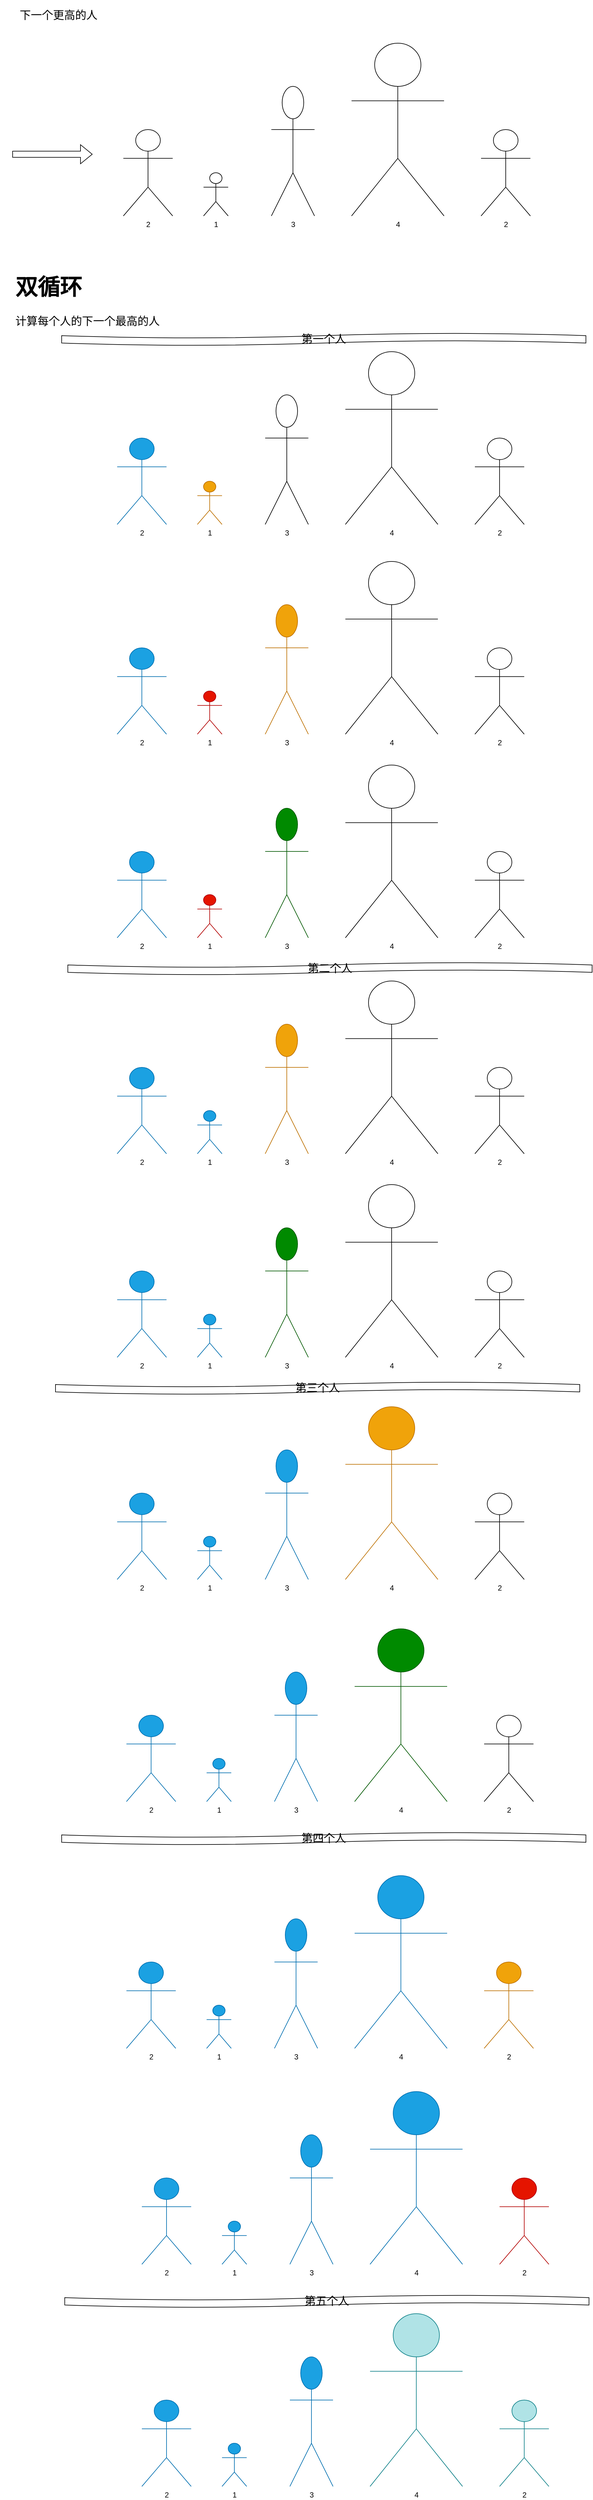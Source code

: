 <mxfile version="16.4.3" type="github">
  <diagram id="8E8_sRI90_55GNX4Epzp" name="Page-1">
    <mxGraphModel dx="1214" dy="590" grid="1" gridSize="10" guides="1" tooltips="1" connect="1" arrows="1" fold="1" page="1" pageScale="1" pageWidth="1654" pageHeight="2336" math="0" shadow="0">
      <root>
        <mxCell id="0" />
        <mxCell id="1" parent="0" />
        <mxCell id="j7X08_WBb5YQLfzkwUFs-14" value="" style="shape=flexArrow;endArrow=classic;html=1;rounded=0;" edge="1" parent="1">
          <mxGeometry width="50" height="50" relative="1" as="geometry">
            <mxPoint x="30" y="290" as="sourcePoint" />
            <mxPoint x="160" y="290" as="targetPoint" />
          </mxGeometry>
        </mxCell>
        <mxCell id="j7X08_WBb5YQLfzkwUFs-15" value="下一个更高的人" style="text;html=1;strokeColor=none;fillColor=none;align=center;verticalAlign=middle;whiteSpace=wrap;rounded=0;fontSize=18;" vertex="1" parent="1">
          <mxGeometry x="10" y="40" width="190" height="50" as="geometry" />
        </mxCell>
        <mxCell id="j7X08_WBb5YQLfzkwUFs-16" value="" style="group" vertex="1" connectable="0" parent="1">
          <mxGeometry x="210" y="110" width="660" height="280" as="geometry" />
        </mxCell>
        <mxCell id="j7X08_WBb5YQLfzkwUFs-2" value="2" style="shape=umlActor;verticalLabelPosition=bottom;verticalAlign=top;html=1;outlineConnect=0;" vertex="1" parent="j7X08_WBb5YQLfzkwUFs-16">
          <mxGeometry y="140" width="80" height="140" as="geometry" />
        </mxCell>
        <mxCell id="j7X08_WBb5YQLfzkwUFs-3" value="4" style="shape=umlActor;verticalLabelPosition=bottom;verticalAlign=top;html=1;outlineConnect=0;" vertex="1" parent="j7X08_WBb5YQLfzkwUFs-16">
          <mxGeometry x="370" width="150" height="280" as="geometry" />
        </mxCell>
        <mxCell id="j7X08_WBb5YQLfzkwUFs-9" value="1" style="shape=umlActor;verticalLabelPosition=bottom;verticalAlign=top;html=1;outlineConnect=0;aspect=fixed;" vertex="1" parent="j7X08_WBb5YQLfzkwUFs-16">
          <mxGeometry x="130" y="210" width="40" height="70" as="geometry" />
        </mxCell>
        <mxCell id="j7X08_WBb5YQLfzkwUFs-10" value="3" style="shape=umlActor;verticalLabelPosition=bottom;verticalAlign=top;html=1;outlineConnect=0;" vertex="1" parent="j7X08_WBb5YQLfzkwUFs-16">
          <mxGeometry x="240" y="70" width="70" height="210" as="geometry" />
        </mxCell>
        <mxCell id="j7X08_WBb5YQLfzkwUFs-11" value="2" style="shape=umlActor;verticalLabelPosition=bottom;verticalAlign=top;html=1;outlineConnect=0;" vertex="1" parent="j7X08_WBb5YQLfzkwUFs-16">
          <mxGeometry x="580" y="140" width="80" height="140" as="geometry" />
        </mxCell>
        <mxCell id="j7X08_WBb5YQLfzkwUFs-18" value="&lt;h1&gt;双循环&lt;/h1&gt;&lt;p&gt;计算每个人的下一个最高的人&lt;/p&gt;" style="text;html=1;strokeColor=none;fillColor=none;spacing=5;spacingTop=-20;whiteSpace=wrap;overflow=hidden;rounded=0;fontSize=18;" vertex="1" parent="1">
          <mxGeometry x="30" y="470" width="250" height="110" as="geometry" />
        </mxCell>
        <mxCell id="j7X08_WBb5YQLfzkwUFs-20" value="2&lt;br&gt;" style="shape=umlActor;verticalLabelPosition=bottom;verticalAlign=top;html=1;outlineConnect=0;fillColor=#1ba1e2;strokeColor=#006EAF;fontColor=#0A0A0A;" vertex="1" parent="1">
          <mxGeometry x="200" y="750" width="80" height="140" as="geometry" />
        </mxCell>
        <mxCell id="j7X08_WBb5YQLfzkwUFs-21" value="4" style="shape=umlActor;verticalLabelPosition=bottom;verticalAlign=top;html=1;outlineConnect=0;" vertex="1" parent="1">
          <mxGeometry x="570" y="610" width="150" height="280" as="geometry" />
        </mxCell>
        <mxCell id="j7X08_WBb5YQLfzkwUFs-22" value="1" style="shape=umlActor;verticalLabelPosition=bottom;verticalAlign=top;html=1;outlineConnect=0;aspect=fixed;fillColor=#f0a30a;strokeColor=#BD7000;fontColor=#000000;" vertex="1" parent="1">
          <mxGeometry x="330" y="820" width="40" height="70" as="geometry" />
        </mxCell>
        <mxCell id="j7X08_WBb5YQLfzkwUFs-23" value="3" style="shape=umlActor;verticalLabelPosition=bottom;verticalAlign=top;html=1;outlineConnect=0;" vertex="1" parent="1">
          <mxGeometry x="440" y="680" width="70" height="210" as="geometry" />
        </mxCell>
        <mxCell id="j7X08_WBb5YQLfzkwUFs-24" value="2" style="shape=umlActor;verticalLabelPosition=bottom;verticalAlign=top;html=1;outlineConnect=0;" vertex="1" parent="1">
          <mxGeometry x="780" y="750" width="80" height="140" as="geometry" />
        </mxCell>
        <mxCell id="j7X08_WBb5YQLfzkwUFs-25" value="2" style="shape=umlActor;verticalLabelPosition=bottom;verticalAlign=top;html=1;outlineConnect=0;fillColor=#1ba1e2;strokeColor=#006EAF;fontColor=#0A0A0A;" vertex="1" parent="1">
          <mxGeometry x="200" y="1090" width="80" height="140" as="geometry" />
        </mxCell>
        <mxCell id="j7X08_WBb5YQLfzkwUFs-26" value="4" style="shape=umlActor;verticalLabelPosition=bottom;verticalAlign=top;html=1;outlineConnect=0;" vertex="1" parent="1">
          <mxGeometry x="570" y="950" width="150" height="280" as="geometry" />
        </mxCell>
        <mxCell id="j7X08_WBb5YQLfzkwUFs-27" value="1" style="shape=umlActor;verticalLabelPosition=bottom;verticalAlign=top;html=1;outlineConnect=0;aspect=fixed;fillColor=#e51400;strokeColor=#B20000;fontColor=#000000;" vertex="1" parent="1">
          <mxGeometry x="330" y="1160" width="40" height="70" as="geometry" />
        </mxCell>
        <mxCell id="j7X08_WBb5YQLfzkwUFs-28" value="3" style="shape=umlActor;verticalLabelPosition=bottom;verticalAlign=top;html=1;outlineConnect=0;fillColor=#f0a30a;strokeColor=#BD7000;fontColor=#000000;" vertex="1" parent="1">
          <mxGeometry x="440" y="1020" width="70" height="210" as="geometry" />
        </mxCell>
        <mxCell id="j7X08_WBb5YQLfzkwUFs-29" value="2" style="shape=umlActor;verticalLabelPosition=bottom;verticalAlign=top;html=1;outlineConnect=0;" vertex="1" parent="1">
          <mxGeometry x="780" y="1090" width="80" height="140" as="geometry" />
        </mxCell>
        <mxCell id="j7X08_WBb5YQLfzkwUFs-35" value="2" style="shape=umlActor;verticalLabelPosition=bottom;verticalAlign=top;html=1;outlineConnect=0;fillColor=#1ba1e2;strokeColor=#006EAF;fontColor=#000000;" vertex="1" parent="1">
          <mxGeometry x="200" y="1420" width="80" height="140" as="geometry" />
        </mxCell>
        <mxCell id="j7X08_WBb5YQLfzkwUFs-36" value="4" style="shape=umlActor;verticalLabelPosition=bottom;verticalAlign=top;html=1;outlineConnect=0;" vertex="1" parent="1">
          <mxGeometry x="570" y="1280" width="150" height="280" as="geometry" />
        </mxCell>
        <mxCell id="j7X08_WBb5YQLfzkwUFs-37" value="1" style="shape=umlActor;verticalLabelPosition=bottom;verticalAlign=top;html=1;outlineConnect=0;aspect=fixed;fillColor=#e51400;strokeColor=#B20000;fontColor=#000000;" vertex="1" parent="1">
          <mxGeometry x="330" y="1490" width="40" height="70" as="geometry" />
        </mxCell>
        <mxCell id="j7X08_WBb5YQLfzkwUFs-38" value="3" style="shape=umlActor;verticalLabelPosition=bottom;verticalAlign=top;html=1;outlineConnect=0;fillColor=#008a00;strokeColor=#005700;fontColor=#000000;" vertex="1" parent="1">
          <mxGeometry x="440" y="1350" width="70" height="210" as="geometry" />
        </mxCell>
        <mxCell id="j7X08_WBb5YQLfzkwUFs-39" value="2" style="shape=umlActor;verticalLabelPosition=bottom;verticalAlign=top;html=1;outlineConnect=0;" vertex="1" parent="1">
          <mxGeometry x="780" y="1420" width="80" height="140" as="geometry" />
        </mxCell>
        <mxCell id="j7X08_WBb5YQLfzkwUFs-42" value="2&lt;br&gt;" style="shape=umlActor;verticalLabelPosition=bottom;verticalAlign=top;html=1;outlineConnect=0;fillColor=#1ba1e2;strokeColor=#006EAF;fontColor=#0A0A0A;" vertex="1" parent="1">
          <mxGeometry x="200" y="1770" width="80" height="140" as="geometry" />
        </mxCell>
        <mxCell id="j7X08_WBb5YQLfzkwUFs-43" value="4" style="shape=umlActor;verticalLabelPosition=bottom;verticalAlign=top;html=1;outlineConnect=0;" vertex="1" parent="1">
          <mxGeometry x="570" y="1630" width="150" height="280" as="geometry" />
        </mxCell>
        <mxCell id="j7X08_WBb5YQLfzkwUFs-44" value="1" style="shape=umlActor;verticalLabelPosition=bottom;verticalAlign=top;html=1;outlineConnect=0;aspect=fixed;fillColor=#1ba1e2;strokeColor=#006EAF;fontColor=#000000;" vertex="1" parent="1">
          <mxGeometry x="330" y="1840" width="40" height="70" as="geometry" />
        </mxCell>
        <mxCell id="j7X08_WBb5YQLfzkwUFs-45" value="3" style="shape=umlActor;verticalLabelPosition=bottom;verticalAlign=top;html=1;outlineConnect=0;fillColor=#f0a30a;fontColor=#000000;strokeColor=#BD7000;" vertex="1" parent="1">
          <mxGeometry x="440" y="1700" width="70" height="210" as="geometry" />
        </mxCell>
        <mxCell id="j7X08_WBb5YQLfzkwUFs-46" value="2" style="shape=umlActor;verticalLabelPosition=bottom;verticalAlign=top;html=1;outlineConnect=0;" vertex="1" parent="1">
          <mxGeometry x="780" y="1770" width="80" height="140" as="geometry" />
        </mxCell>
        <mxCell id="j7X08_WBb5YQLfzkwUFs-47" value="2&lt;br&gt;" style="shape=umlActor;verticalLabelPosition=bottom;verticalAlign=top;html=1;outlineConnect=0;fillColor=#1ba1e2;strokeColor=#006EAF;fontColor=#0A0A0A;" vertex="1" parent="1">
          <mxGeometry x="200" y="2100" width="80" height="140" as="geometry" />
        </mxCell>
        <mxCell id="j7X08_WBb5YQLfzkwUFs-48" value="4" style="shape=umlActor;verticalLabelPosition=bottom;verticalAlign=top;html=1;outlineConnect=0;" vertex="1" parent="1">
          <mxGeometry x="570" y="1960" width="150" height="280" as="geometry" />
        </mxCell>
        <mxCell id="j7X08_WBb5YQLfzkwUFs-49" value="1" style="shape=umlActor;verticalLabelPosition=bottom;verticalAlign=top;html=1;outlineConnect=0;aspect=fixed;fillColor=#1ba1e2;strokeColor=#006EAF;fontColor=#000000;" vertex="1" parent="1">
          <mxGeometry x="330" y="2170" width="40" height="70" as="geometry" />
        </mxCell>
        <mxCell id="j7X08_WBb5YQLfzkwUFs-50" value="3" style="shape=umlActor;verticalLabelPosition=bottom;verticalAlign=top;html=1;outlineConnect=0;fillColor=#008a00;fontColor=#000000;strokeColor=#005700;" vertex="1" parent="1">
          <mxGeometry x="440" y="2030" width="70" height="210" as="geometry" />
        </mxCell>
        <mxCell id="j7X08_WBb5YQLfzkwUFs-51" value="2" style="shape=umlActor;verticalLabelPosition=bottom;verticalAlign=top;html=1;outlineConnect=0;" vertex="1" parent="1">
          <mxGeometry x="780" y="2100" width="80" height="140" as="geometry" />
        </mxCell>
        <mxCell id="j7X08_WBb5YQLfzkwUFs-52" value="第二个人" style="shape=tape;whiteSpace=wrap;html=1;fontSize=18;fontColor=#000000;" vertex="1" parent="1">
          <mxGeometry x="120" y="1600" width="850" height="20" as="geometry" />
        </mxCell>
        <mxCell id="j7X08_WBb5YQLfzkwUFs-59" value="第一个人" style="shape=tape;whiteSpace=wrap;html=1;fontSize=18;fontColor=#000000;" vertex="1" parent="1">
          <mxGeometry x="110" y="580" width="850" height="20" as="geometry" />
        </mxCell>
        <mxCell id="j7X08_WBb5YQLfzkwUFs-60" value="第三个人" style="shape=tape;whiteSpace=wrap;html=1;fontSize=18;fontColor=#000000;" vertex="1" parent="1">
          <mxGeometry x="100" y="2280" width="850" height="20" as="geometry" />
        </mxCell>
        <mxCell id="j7X08_WBb5YQLfzkwUFs-61" value="2&lt;br&gt;" style="shape=umlActor;verticalLabelPosition=bottom;verticalAlign=top;html=1;outlineConnect=0;fillColor=#1ba1e2;strokeColor=#006EAF;fontColor=#0A0A0A;" vertex="1" parent="1">
          <mxGeometry x="200" y="2460" width="80" height="140" as="geometry" />
        </mxCell>
        <mxCell id="j7X08_WBb5YQLfzkwUFs-62" value="4" style="shape=umlActor;verticalLabelPosition=bottom;verticalAlign=top;html=1;outlineConnect=0;fillColor=#f0a30a;fontColor=#000000;strokeColor=#BD7000;" vertex="1" parent="1">
          <mxGeometry x="570" y="2320" width="150" height="280" as="geometry" />
        </mxCell>
        <mxCell id="j7X08_WBb5YQLfzkwUFs-63" value="1" style="shape=umlActor;verticalLabelPosition=bottom;verticalAlign=top;html=1;outlineConnect=0;aspect=fixed;fillColor=#1ba1e2;strokeColor=#006EAF;fontColor=#000000;" vertex="1" parent="1">
          <mxGeometry x="330" y="2530" width="40" height="70" as="geometry" />
        </mxCell>
        <mxCell id="j7X08_WBb5YQLfzkwUFs-64" value="3" style="shape=umlActor;verticalLabelPosition=bottom;verticalAlign=top;html=1;outlineConnect=0;fillColor=#1ba1e2;fontColor=#000000;strokeColor=#006EAF;" vertex="1" parent="1">
          <mxGeometry x="440" y="2390" width="70" height="210" as="geometry" />
        </mxCell>
        <mxCell id="j7X08_WBb5YQLfzkwUFs-65" value="2" style="shape=umlActor;verticalLabelPosition=bottom;verticalAlign=top;html=1;outlineConnect=0;" vertex="1" parent="1">
          <mxGeometry x="780" y="2460" width="80" height="140" as="geometry" />
        </mxCell>
        <mxCell id="j7X08_WBb5YQLfzkwUFs-66" value="2&lt;br&gt;" style="shape=umlActor;verticalLabelPosition=bottom;verticalAlign=top;html=1;outlineConnect=0;fillColor=#1ba1e2;strokeColor=#006EAF;fontColor=#0A0A0A;" vertex="1" parent="1">
          <mxGeometry x="215" y="2820" width="80" height="140" as="geometry" />
        </mxCell>
        <mxCell id="j7X08_WBb5YQLfzkwUFs-67" value="4" style="shape=umlActor;verticalLabelPosition=bottom;verticalAlign=top;html=1;outlineConnect=0;fillColor=#008a00;fontColor=#000000;strokeColor=#005700;" vertex="1" parent="1">
          <mxGeometry x="585" y="2680" width="150" height="280" as="geometry" />
        </mxCell>
        <mxCell id="j7X08_WBb5YQLfzkwUFs-68" value="1" style="shape=umlActor;verticalLabelPosition=bottom;verticalAlign=top;html=1;outlineConnect=0;aspect=fixed;fillColor=#1ba1e2;strokeColor=#006EAF;fontColor=#000000;" vertex="1" parent="1">
          <mxGeometry x="345" y="2890" width="40" height="70" as="geometry" />
        </mxCell>
        <mxCell id="j7X08_WBb5YQLfzkwUFs-69" value="3" style="shape=umlActor;verticalLabelPosition=bottom;verticalAlign=top;html=1;outlineConnect=0;fillColor=#1ba1e2;fontColor=#000000;strokeColor=#006EAF;" vertex="1" parent="1">
          <mxGeometry x="455" y="2750" width="70" height="210" as="geometry" />
        </mxCell>
        <mxCell id="j7X08_WBb5YQLfzkwUFs-70" value="2" style="shape=umlActor;verticalLabelPosition=bottom;verticalAlign=top;html=1;outlineConnect=0;" vertex="1" parent="1">
          <mxGeometry x="795" y="2820" width="80" height="140" as="geometry" />
        </mxCell>
        <mxCell id="j7X08_WBb5YQLfzkwUFs-71" value="第四个人" style="shape=tape;whiteSpace=wrap;html=1;fontSize=18;fontColor=#000000;" vertex="1" parent="1">
          <mxGeometry x="110" y="3010" width="850" height="20" as="geometry" />
        </mxCell>
        <mxCell id="j7X08_WBb5YQLfzkwUFs-72" value="2&lt;br&gt;" style="shape=umlActor;verticalLabelPosition=bottom;verticalAlign=top;html=1;outlineConnect=0;fillColor=#1ba1e2;strokeColor=#006EAF;fontColor=#0A0A0A;" vertex="1" parent="1">
          <mxGeometry x="215" y="3220" width="80" height="140" as="geometry" />
        </mxCell>
        <mxCell id="j7X08_WBb5YQLfzkwUFs-73" value="4" style="shape=umlActor;verticalLabelPosition=bottom;verticalAlign=top;html=1;outlineConnect=0;fillColor=#1ba1e2;fontColor=#000000;strokeColor=#006EAF;" vertex="1" parent="1">
          <mxGeometry x="585" y="3080" width="150" height="280" as="geometry" />
        </mxCell>
        <mxCell id="j7X08_WBb5YQLfzkwUFs-74" value="1" style="shape=umlActor;verticalLabelPosition=bottom;verticalAlign=top;html=1;outlineConnect=0;aspect=fixed;fillColor=#1ba1e2;strokeColor=#006EAF;fontColor=#000000;" vertex="1" parent="1">
          <mxGeometry x="345" y="3290" width="40" height="70" as="geometry" />
        </mxCell>
        <mxCell id="j7X08_WBb5YQLfzkwUFs-75" value="3" style="shape=umlActor;verticalLabelPosition=bottom;verticalAlign=top;html=1;outlineConnect=0;fillColor=#1ba1e2;fontColor=#000000;strokeColor=#006EAF;" vertex="1" parent="1">
          <mxGeometry x="455" y="3150" width="70" height="210" as="geometry" />
        </mxCell>
        <mxCell id="j7X08_WBb5YQLfzkwUFs-76" value="2" style="shape=umlActor;verticalLabelPosition=bottom;verticalAlign=top;html=1;outlineConnect=0;fillColor=#f0a30a;fontColor=#000000;strokeColor=#BD7000;" vertex="1" parent="1">
          <mxGeometry x="795" y="3220" width="80" height="140" as="geometry" />
        </mxCell>
        <mxCell id="j7X08_WBb5YQLfzkwUFs-77" value="2&lt;br&gt;" style="shape=umlActor;verticalLabelPosition=bottom;verticalAlign=top;html=1;outlineConnect=0;fillColor=#1ba1e2;strokeColor=#006EAF;fontColor=#0A0A0A;" vertex="1" parent="1">
          <mxGeometry x="240" y="3570" width="80" height="140" as="geometry" />
        </mxCell>
        <mxCell id="j7X08_WBb5YQLfzkwUFs-78" value="4" style="shape=umlActor;verticalLabelPosition=bottom;verticalAlign=top;html=1;outlineConnect=0;fillColor=#1ba1e2;fontColor=#000000;strokeColor=#006EAF;" vertex="1" parent="1">
          <mxGeometry x="610" y="3430" width="150" height="280" as="geometry" />
        </mxCell>
        <mxCell id="j7X08_WBb5YQLfzkwUFs-79" value="1" style="shape=umlActor;verticalLabelPosition=bottom;verticalAlign=top;html=1;outlineConnect=0;aspect=fixed;fillColor=#1ba1e2;strokeColor=#006EAF;fontColor=#000000;" vertex="1" parent="1">
          <mxGeometry x="370" y="3640" width="40" height="70" as="geometry" />
        </mxCell>
        <mxCell id="j7X08_WBb5YQLfzkwUFs-80" value="3" style="shape=umlActor;verticalLabelPosition=bottom;verticalAlign=top;html=1;outlineConnect=0;fillColor=#1ba1e2;fontColor=#000000;strokeColor=#006EAF;" vertex="1" parent="1">
          <mxGeometry x="480" y="3500" width="70" height="210" as="geometry" />
        </mxCell>
        <mxCell id="j7X08_WBb5YQLfzkwUFs-81" value="2" style="shape=umlActor;verticalLabelPosition=bottom;verticalAlign=top;html=1;outlineConnect=0;fillColor=#e51400;fontColor=#000000;strokeColor=#B20000;" vertex="1" parent="1">
          <mxGeometry x="820" y="3570" width="80" height="140" as="geometry" />
        </mxCell>
        <mxCell id="j7X08_WBb5YQLfzkwUFs-82" value="第五个人" style="shape=tape;whiteSpace=wrap;html=1;fontSize=18;fontColor=#000000;" vertex="1" parent="1">
          <mxGeometry x="115" y="3760" width="850" height="20" as="geometry" />
        </mxCell>
        <mxCell id="j7X08_WBb5YQLfzkwUFs-83" value="2&lt;br&gt;" style="shape=umlActor;verticalLabelPosition=bottom;verticalAlign=top;html=1;outlineConnect=0;fillColor=#1ba1e2;strokeColor=#006EAF;fontColor=#0A0A0A;" vertex="1" parent="1">
          <mxGeometry x="240" y="3930" width="80" height="140" as="geometry" />
        </mxCell>
        <mxCell id="j7X08_WBb5YQLfzkwUFs-84" value="4" style="shape=umlActor;verticalLabelPosition=bottom;verticalAlign=top;html=1;outlineConnect=0;fillColor=#b0e3e6;strokeColor=#0e8088;" vertex="1" parent="1">
          <mxGeometry x="610" y="3790" width="150" height="280" as="geometry" />
        </mxCell>
        <mxCell id="j7X08_WBb5YQLfzkwUFs-85" value="1" style="shape=umlActor;verticalLabelPosition=bottom;verticalAlign=top;html=1;outlineConnect=0;aspect=fixed;fillColor=#1ba1e2;strokeColor=#006EAF;fontColor=#000000;" vertex="1" parent="1">
          <mxGeometry x="370" y="4000" width="40" height="70" as="geometry" />
        </mxCell>
        <mxCell id="j7X08_WBb5YQLfzkwUFs-86" value="3" style="shape=umlActor;verticalLabelPosition=bottom;verticalAlign=top;html=1;outlineConnect=0;fillColor=#1ba1e2;fontColor=#000000;strokeColor=#006EAF;" vertex="1" parent="1">
          <mxGeometry x="480" y="3860" width="70" height="210" as="geometry" />
        </mxCell>
        <mxCell id="j7X08_WBb5YQLfzkwUFs-87" value="2" style="shape=umlActor;verticalLabelPosition=bottom;verticalAlign=top;html=1;outlineConnect=0;fillColor=#b0e3e6;strokeColor=#0e8088;" vertex="1" parent="1">
          <mxGeometry x="820" y="3930" width="80" height="140" as="geometry" />
        </mxCell>
      </root>
    </mxGraphModel>
  </diagram>
</mxfile>
